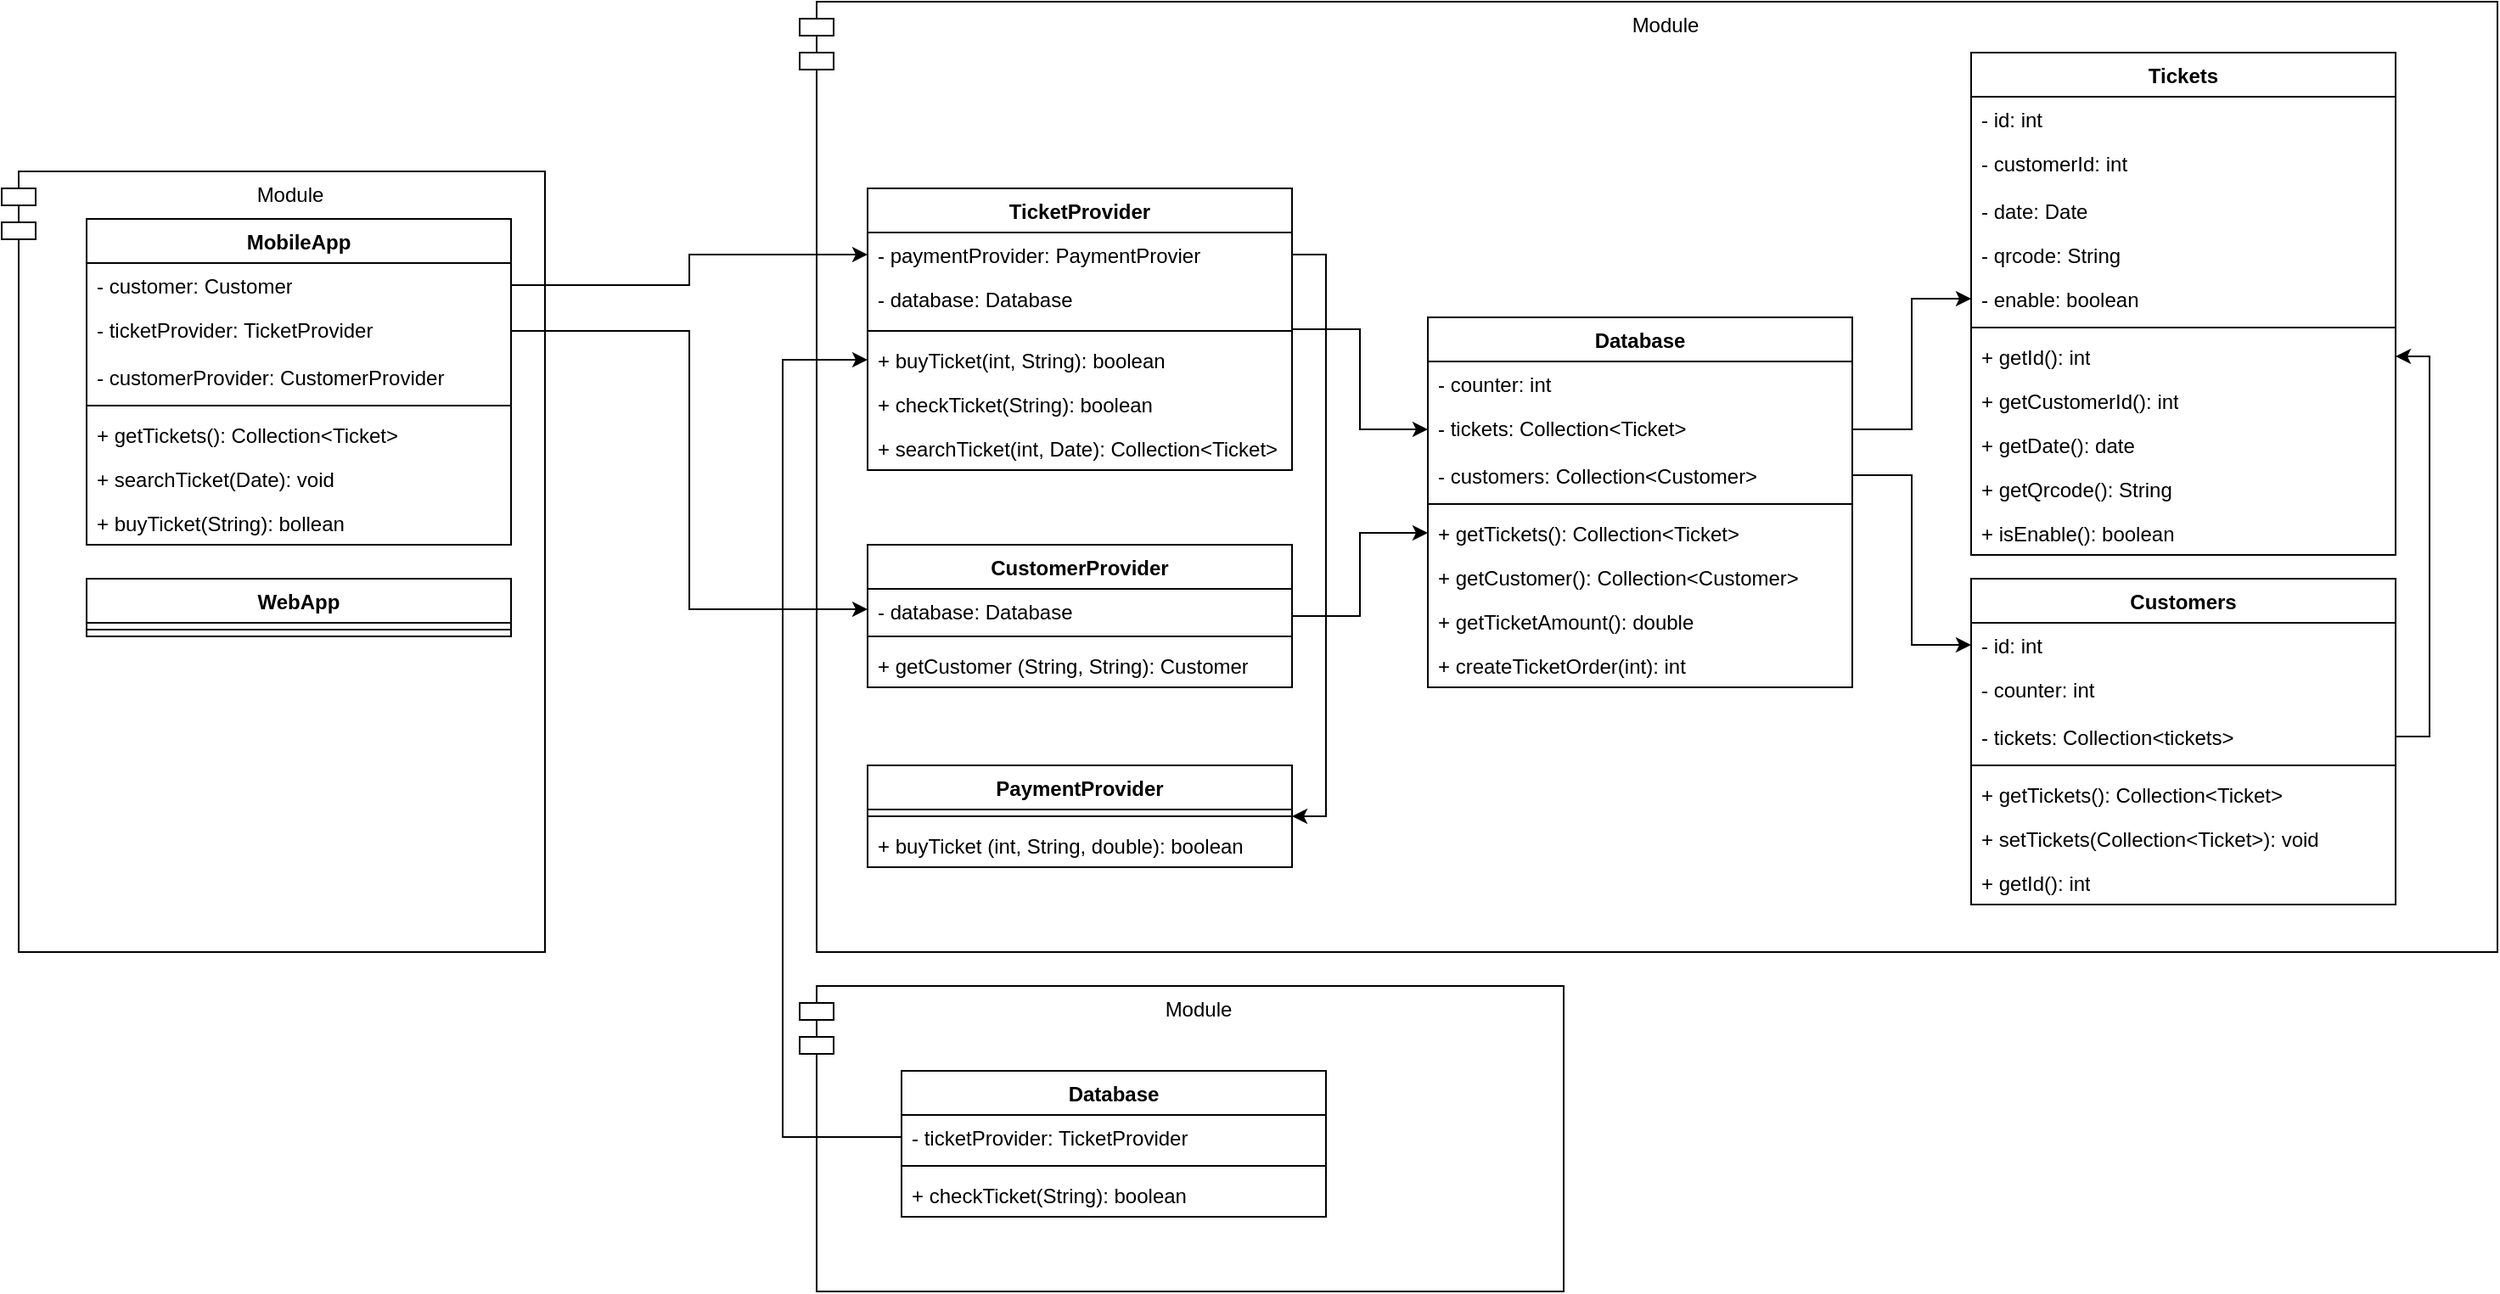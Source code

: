 <mxfile version="24.7.5">
  <diagram name="Страница — 1" id="zqIkVAcDakqeTEc9DJLS">
    <mxGraphModel dx="1540" dy="1937" grid="1" gridSize="10" guides="1" tooltips="1" connect="1" arrows="1" fold="1" page="1" pageScale="1" pageWidth="827" pageHeight="1169" math="0" shadow="0">
      <root>
        <mxCell id="0" />
        <mxCell id="1" parent="0" />
        <mxCell id="T_Wbyqtyos_EMi7U9pQF-1" value="Module" style="shape=module;align=left;spacingLeft=20;align=center;verticalAlign=top;whiteSpace=wrap;html=1;" vertex="1" parent="1">
          <mxGeometry x="510" y="-40" width="1000" height="560" as="geometry" />
        </mxCell>
        <mxCell id="T_Wbyqtyos_EMi7U9pQF-36" style="edgeStyle=orthogonalEdgeStyle;rounded=0;orthogonalLoop=1;jettySize=auto;html=1;entryX=0;entryY=0.5;entryDx=0;entryDy=0;" edge="1" parent="1" source="T_Wbyqtyos_EMi7U9pQF-6" target="T_Wbyqtyos_EMi7U9pQF-26">
          <mxGeometry relative="1" as="geometry" />
        </mxCell>
        <mxCell id="T_Wbyqtyos_EMi7U9pQF-6" value="TicketProvider" style="swimlane;fontStyle=1;align=center;verticalAlign=top;childLayout=stackLayout;horizontal=1;startSize=26;horizontalStack=0;resizeParent=1;resizeParentMax=0;resizeLast=0;collapsible=1;marginBottom=0;whiteSpace=wrap;html=1;" vertex="1" parent="1">
          <mxGeometry x="550" y="70" width="250" height="166" as="geometry" />
        </mxCell>
        <mxCell id="T_Wbyqtyos_EMi7U9pQF-10" value="- paymentProvider: PaymentProvier" style="text;strokeColor=none;fillColor=none;align=left;verticalAlign=top;spacingLeft=4;spacingRight=4;overflow=hidden;rotatable=0;points=[[0,0.5],[1,0.5]];portConstraint=eastwest;whiteSpace=wrap;html=1;" vertex="1" parent="T_Wbyqtyos_EMi7U9pQF-6">
          <mxGeometry y="26" width="250" height="26" as="geometry" />
        </mxCell>
        <mxCell id="T_Wbyqtyos_EMi7U9pQF-7" value="- database: Database" style="text;strokeColor=none;fillColor=none;align=left;verticalAlign=top;spacingLeft=4;spacingRight=4;overflow=hidden;rotatable=0;points=[[0,0.5],[1,0.5]];portConstraint=eastwest;whiteSpace=wrap;html=1;" vertex="1" parent="T_Wbyqtyos_EMi7U9pQF-6">
          <mxGeometry y="52" width="250" height="28" as="geometry" />
        </mxCell>
        <mxCell id="T_Wbyqtyos_EMi7U9pQF-8" value="" style="line;strokeWidth=1;fillColor=none;align=left;verticalAlign=middle;spacingTop=-1;spacingLeft=3;spacingRight=3;rotatable=0;labelPosition=right;points=[];portConstraint=eastwest;strokeColor=inherit;" vertex="1" parent="T_Wbyqtyos_EMi7U9pQF-6">
          <mxGeometry y="80" width="250" height="8" as="geometry" />
        </mxCell>
        <mxCell id="T_Wbyqtyos_EMi7U9pQF-12" value="+ buyTicket(int, String): boolean" style="text;strokeColor=none;fillColor=none;align=left;verticalAlign=top;spacingLeft=4;spacingRight=4;overflow=hidden;rotatable=0;points=[[0,0.5],[1,0.5]];portConstraint=eastwest;whiteSpace=wrap;html=1;" vertex="1" parent="T_Wbyqtyos_EMi7U9pQF-6">
          <mxGeometry y="88" width="250" height="26" as="geometry" />
        </mxCell>
        <mxCell id="T_Wbyqtyos_EMi7U9pQF-11" value="+ checkTicket(String): boolean" style="text;strokeColor=none;fillColor=none;align=left;verticalAlign=top;spacingLeft=4;spacingRight=4;overflow=hidden;rotatable=0;points=[[0,0.5],[1,0.5]];portConstraint=eastwest;whiteSpace=wrap;html=1;" vertex="1" parent="T_Wbyqtyos_EMi7U9pQF-6">
          <mxGeometry y="114" width="250" height="26" as="geometry" />
        </mxCell>
        <mxCell id="T_Wbyqtyos_EMi7U9pQF-9" value="+ searchTicket(int, Date): Collection&amp;lt;Ticket&amp;gt;" style="text;strokeColor=none;fillColor=none;align=left;verticalAlign=top;spacingLeft=4;spacingRight=4;overflow=hidden;rotatable=0;points=[[0,0.5],[1,0.5]];portConstraint=eastwest;whiteSpace=wrap;html=1;" vertex="1" parent="T_Wbyqtyos_EMi7U9pQF-6">
          <mxGeometry y="140" width="250" height="26" as="geometry" />
        </mxCell>
        <mxCell id="T_Wbyqtyos_EMi7U9pQF-37" style="edgeStyle=orthogonalEdgeStyle;rounded=0;orthogonalLoop=1;jettySize=auto;html=1;entryX=0;entryY=0.5;entryDx=0;entryDy=0;" edge="1" parent="1" source="T_Wbyqtyos_EMi7U9pQF-13" target="T_Wbyqtyos_EMi7U9pQF-28">
          <mxGeometry relative="1" as="geometry" />
        </mxCell>
        <mxCell id="T_Wbyqtyos_EMi7U9pQF-13" value="CustomerProvider" style="swimlane;fontStyle=1;align=center;verticalAlign=top;childLayout=stackLayout;horizontal=1;startSize=26;horizontalStack=0;resizeParent=1;resizeParentMax=0;resizeLast=0;collapsible=1;marginBottom=0;whiteSpace=wrap;html=1;" vertex="1" parent="1">
          <mxGeometry x="550" y="280" width="250" height="84" as="geometry" />
        </mxCell>
        <mxCell id="T_Wbyqtyos_EMi7U9pQF-15" value="- database: Database" style="text;strokeColor=none;fillColor=none;align=left;verticalAlign=top;spacingLeft=4;spacingRight=4;overflow=hidden;rotatable=0;points=[[0,0.5],[1,0.5]];portConstraint=eastwest;whiteSpace=wrap;html=1;" vertex="1" parent="T_Wbyqtyos_EMi7U9pQF-13">
          <mxGeometry y="26" width="250" height="24" as="geometry" />
        </mxCell>
        <mxCell id="T_Wbyqtyos_EMi7U9pQF-16" value="" style="line;strokeWidth=1;fillColor=none;align=left;verticalAlign=middle;spacingTop=-1;spacingLeft=3;spacingRight=3;rotatable=0;labelPosition=right;points=[];portConstraint=eastwest;strokeColor=inherit;" vertex="1" parent="T_Wbyqtyos_EMi7U9pQF-13">
          <mxGeometry y="50" width="250" height="8" as="geometry" />
        </mxCell>
        <mxCell id="T_Wbyqtyos_EMi7U9pQF-17" value="+ getCustomer (String, String): Customer" style="text;strokeColor=none;fillColor=none;align=left;verticalAlign=top;spacingLeft=4;spacingRight=4;overflow=hidden;rotatable=0;points=[[0,0.5],[1,0.5]];portConstraint=eastwest;whiteSpace=wrap;html=1;" vertex="1" parent="T_Wbyqtyos_EMi7U9pQF-13">
          <mxGeometry y="58" width="250" height="26" as="geometry" />
        </mxCell>
        <mxCell id="T_Wbyqtyos_EMi7U9pQF-20" value="PaymentProvider" style="swimlane;fontStyle=1;align=center;verticalAlign=top;childLayout=stackLayout;horizontal=1;startSize=26;horizontalStack=0;resizeParent=1;resizeParentMax=0;resizeLast=0;collapsible=1;marginBottom=0;whiteSpace=wrap;html=1;" vertex="1" parent="1">
          <mxGeometry x="550" y="410" width="250" height="60" as="geometry" />
        </mxCell>
        <mxCell id="T_Wbyqtyos_EMi7U9pQF-22" value="" style="line;strokeWidth=1;fillColor=none;align=left;verticalAlign=middle;spacingTop=-1;spacingLeft=3;spacingRight=3;rotatable=0;labelPosition=right;points=[];portConstraint=eastwest;strokeColor=inherit;" vertex="1" parent="T_Wbyqtyos_EMi7U9pQF-20">
          <mxGeometry y="26" width="250" height="8" as="geometry" />
        </mxCell>
        <mxCell id="T_Wbyqtyos_EMi7U9pQF-23" value="+ buyTicket (int, String, double): boolean" style="text;strokeColor=none;fillColor=none;align=left;verticalAlign=top;spacingLeft=4;spacingRight=4;overflow=hidden;rotatable=0;points=[[0,0.5],[1,0.5]];portConstraint=eastwest;whiteSpace=wrap;html=1;" vertex="1" parent="T_Wbyqtyos_EMi7U9pQF-20">
          <mxGeometry y="34" width="250" height="26" as="geometry" />
        </mxCell>
        <mxCell id="T_Wbyqtyos_EMi7U9pQF-24" value="Database" style="swimlane;fontStyle=1;align=center;verticalAlign=top;childLayout=stackLayout;horizontal=1;startSize=26;horizontalStack=0;resizeParent=1;resizeParentMax=0;resizeLast=0;collapsible=1;marginBottom=0;whiteSpace=wrap;html=1;" vertex="1" parent="1">
          <mxGeometry x="880" y="146" width="250" height="218" as="geometry" />
        </mxCell>
        <mxCell id="T_Wbyqtyos_EMi7U9pQF-25" value="- counter: int" style="text;strokeColor=none;fillColor=none;align=left;verticalAlign=top;spacingLeft=4;spacingRight=4;overflow=hidden;rotatable=0;points=[[0,0.5],[1,0.5]];portConstraint=eastwest;whiteSpace=wrap;html=1;" vertex="1" parent="T_Wbyqtyos_EMi7U9pQF-24">
          <mxGeometry y="26" width="250" height="26" as="geometry" />
        </mxCell>
        <mxCell id="T_Wbyqtyos_EMi7U9pQF-26" value="- tickets: Collection&amp;lt;Ticket&amp;gt;" style="text;strokeColor=none;fillColor=none;align=left;verticalAlign=top;spacingLeft=4;spacingRight=4;overflow=hidden;rotatable=0;points=[[0,0.5],[1,0.5]];portConstraint=eastwest;whiteSpace=wrap;html=1;" vertex="1" parent="T_Wbyqtyos_EMi7U9pQF-24">
          <mxGeometry y="52" width="250" height="28" as="geometry" />
        </mxCell>
        <mxCell id="T_Wbyqtyos_EMi7U9pQF-32" value="- customers: Collection&amp;lt;Customer&amp;gt;" style="text;strokeColor=none;fillColor=none;align=left;verticalAlign=top;spacingLeft=4;spacingRight=4;overflow=hidden;rotatable=0;points=[[0,0.5],[1,0.5]];portConstraint=eastwest;whiteSpace=wrap;html=1;" vertex="1" parent="T_Wbyqtyos_EMi7U9pQF-24">
          <mxGeometry y="80" width="250" height="26" as="geometry" />
        </mxCell>
        <mxCell id="T_Wbyqtyos_EMi7U9pQF-27" value="" style="line;strokeWidth=1;fillColor=none;align=left;verticalAlign=middle;spacingTop=-1;spacingLeft=3;spacingRight=3;rotatable=0;labelPosition=right;points=[];portConstraint=eastwest;strokeColor=inherit;" vertex="1" parent="T_Wbyqtyos_EMi7U9pQF-24">
          <mxGeometry y="106" width="250" height="8" as="geometry" />
        </mxCell>
        <mxCell id="T_Wbyqtyos_EMi7U9pQF-28" value="+ getTickets(): Collection&amp;lt;Ticket&amp;gt;" style="text;strokeColor=none;fillColor=none;align=left;verticalAlign=top;spacingLeft=4;spacingRight=4;overflow=hidden;rotatable=0;points=[[0,0.5],[1,0.5]];portConstraint=eastwest;whiteSpace=wrap;html=1;" vertex="1" parent="T_Wbyqtyos_EMi7U9pQF-24">
          <mxGeometry y="114" width="250" height="26" as="geometry" />
        </mxCell>
        <mxCell id="T_Wbyqtyos_EMi7U9pQF-29" value="+ getCustomer(): Collection&amp;lt;Customer&amp;gt;" style="text;strokeColor=none;fillColor=none;align=left;verticalAlign=top;spacingLeft=4;spacingRight=4;overflow=hidden;rotatable=0;points=[[0,0.5],[1,0.5]];portConstraint=eastwest;whiteSpace=wrap;html=1;" vertex="1" parent="T_Wbyqtyos_EMi7U9pQF-24">
          <mxGeometry y="140" width="250" height="26" as="geometry" />
        </mxCell>
        <mxCell id="T_Wbyqtyos_EMi7U9pQF-30" value="+ getTicketAmount(): double" style="text;strokeColor=none;fillColor=none;align=left;verticalAlign=top;spacingLeft=4;spacingRight=4;overflow=hidden;rotatable=0;points=[[0,0.5],[1,0.5]];portConstraint=eastwest;whiteSpace=wrap;html=1;" vertex="1" parent="T_Wbyqtyos_EMi7U9pQF-24">
          <mxGeometry y="166" width="250" height="26" as="geometry" />
        </mxCell>
        <mxCell id="T_Wbyqtyos_EMi7U9pQF-33" value="+ createTicketOrder(int): int" style="text;strokeColor=none;fillColor=none;align=left;verticalAlign=top;spacingLeft=4;spacingRight=4;overflow=hidden;rotatable=0;points=[[0,0.5],[1,0.5]];portConstraint=eastwest;whiteSpace=wrap;html=1;" vertex="1" parent="T_Wbyqtyos_EMi7U9pQF-24">
          <mxGeometry y="192" width="250" height="26" as="geometry" />
        </mxCell>
        <mxCell id="T_Wbyqtyos_EMi7U9pQF-40" style="edgeStyle=orthogonalEdgeStyle;rounded=0;orthogonalLoop=1;jettySize=auto;html=1;exitX=1;exitY=0.5;exitDx=0;exitDy=0;entryX=1;entryY=0.5;entryDx=0;entryDy=0;" edge="1" parent="1" source="T_Wbyqtyos_EMi7U9pQF-10" target="T_Wbyqtyos_EMi7U9pQF-20">
          <mxGeometry relative="1" as="geometry" />
        </mxCell>
        <mxCell id="T_Wbyqtyos_EMi7U9pQF-51" value="Module" style="shape=module;align=left;spacingLeft=20;align=center;verticalAlign=top;whiteSpace=wrap;html=1;" vertex="1" parent="1">
          <mxGeometry x="510" y="540" width="450" height="180" as="geometry" />
        </mxCell>
        <mxCell id="T_Wbyqtyos_EMi7U9pQF-52" value="Database" style="swimlane;fontStyle=1;align=center;verticalAlign=top;childLayout=stackLayout;horizontal=1;startSize=26;horizontalStack=0;resizeParent=1;resizeParentMax=0;resizeLast=0;collapsible=1;marginBottom=0;whiteSpace=wrap;html=1;" vertex="1" parent="1">
          <mxGeometry x="570" y="590" width="250" height="86" as="geometry" />
        </mxCell>
        <mxCell id="T_Wbyqtyos_EMi7U9pQF-53" value="- ticketProvider: TicketProvider" style="text;strokeColor=none;fillColor=none;align=left;verticalAlign=top;spacingLeft=4;spacingRight=4;overflow=hidden;rotatable=0;points=[[0,0.5],[1,0.5]];portConstraint=eastwest;whiteSpace=wrap;html=1;" vertex="1" parent="T_Wbyqtyos_EMi7U9pQF-52">
          <mxGeometry y="26" width="250" height="26" as="geometry" />
        </mxCell>
        <mxCell id="T_Wbyqtyos_EMi7U9pQF-56" value="" style="line;strokeWidth=1;fillColor=none;align=left;verticalAlign=middle;spacingTop=-1;spacingLeft=3;spacingRight=3;rotatable=0;labelPosition=right;points=[];portConstraint=eastwest;strokeColor=inherit;" vertex="1" parent="T_Wbyqtyos_EMi7U9pQF-52">
          <mxGeometry y="52" width="250" height="8" as="geometry" />
        </mxCell>
        <mxCell id="T_Wbyqtyos_EMi7U9pQF-57" value="+ checkTicket(String): boolean" style="text;strokeColor=none;fillColor=none;align=left;verticalAlign=top;spacingLeft=4;spacingRight=4;overflow=hidden;rotatable=0;points=[[0,0.5],[1,0.5]];portConstraint=eastwest;whiteSpace=wrap;html=1;" vertex="1" parent="T_Wbyqtyos_EMi7U9pQF-52">
          <mxGeometry y="60" width="250" height="26" as="geometry" />
        </mxCell>
        <mxCell id="T_Wbyqtyos_EMi7U9pQF-61" style="edgeStyle=orthogonalEdgeStyle;rounded=0;orthogonalLoop=1;jettySize=auto;html=1;exitX=0;exitY=0.5;exitDx=0;exitDy=0;entryX=0;entryY=0.5;entryDx=0;entryDy=0;" edge="1" parent="1" source="T_Wbyqtyos_EMi7U9pQF-53" target="T_Wbyqtyos_EMi7U9pQF-12">
          <mxGeometry relative="1" as="geometry">
            <Array as="points">
              <mxPoint x="500" y="629" />
              <mxPoint x="500" y="171" />
            </Array>
          </mxGeometry>
        </mxCell>
        <mxCell id="T_Wbyqtyos_EMi7U9pQF-62" value="Module" style="shape=module;align=left;spacingLeft=20;align=center;verticalAlign=top;whiteSpace=wrap;html=1;" vertex="1" parent="1">
          <mxGeometry x="40" y="60" width="320" height="460" as="geometry" />
        </mxCell>
        <mxCell id="T_Wbyqtyos_EMi7U9pQF-63" value="MobileApp" style="swimlane;fontStyle=1;align=center;verticalAlign=top;childLayout=stackLayout;horizontal=1;startSize=26;horizontalStack=0;resizeParent=1;resizeParentMax=0;resizeLast=0;collapsible=1;marginBottom=0;whiteSpace=wrap;html=1;" vertex="1" parent="1">
          <mxGeometry x="90" y="88" width="250" height="192" as="geometry" />
        </mxCell>
        <mxCell id="T_Wbyqtyos_EMi7U9pQF-64" value="- customer: Customer" style="text;strokeColor=none;fillColor=none;align=left;verticalAlign=top;spacingLeft=4;spacingRight=4;overflow=hidden;rotatable=0;points=[[0,0.5],[1,0.5]];portConstraint=eastwest;whiteSpace=wrap;html=1;" vertex="1" parent="T_Wbyqtyos_EMi7U9pQF-63">
          <mxGeometry y="26" width="250" height="26" as="geometry" />
        </mxCell>
        <mxCell id="T_Wbyqtyos_EMi7U9pQF-65" value="- ticketProvider: TicketProvider" style="text;strokeColor=none;fillColor=none;align=left;verticalAlign=top;spacingLeft=4;spacingRight=4;overflow=hidden;rotatable=0;points=[[0,0.5],[1,0.5]];portConstraint=eastwest;whiteSpace=wrap;html=1;" vertex="1" parent="T_Wbyqtyos_EMi7U9pQF-63">
          <mxGeometry y="52" width="250" height="28" as="geometry" />
        </mxCell>
        <mxCell id="T_Wbyqtyos_EMi7U9pQF-66" value="- customerProvider: CustomerProvider" style="text;strokeColor=none;fillColor=none;align=left;verticalAlign=top;spacingLeft=4;spacingRight=4;overflow=hidden;rotatable=0;points=[[0,0.5],[1,0.5]];portConstraint=eastwest;whiteSpace=wrap;html=1;" vertex="1" parent="T_Wbyqtyos_EMi7U9pQF-63">
          <mxGeometry y="80" width="250" height="26" as="geometry" />
        </mxCell>
        <mxCell id="T_Wbyqtyos_EMi7U9pQF-67" value="" style="line;strokeWidth=1;fillColor=none;align=left;verticalAlign=middle;spacingTop=-1;spacingLeft=3;spacingRight=3;rotatable=0;labelPosition=right;points=[];portConstraint=eastwest;strokeColor=inherit;" vertex="1" parent="T_Wbyqtyos_EMi7U9pQF-63">
          <mxGeometry y="106" width="250" height="8" as="geometry" />
        </mxCell>
        <mxCell id="T_Wbyqtyos_EMi7U9pQF-68" value="+ getTickets(): Collection&amp;lt;Ticket&amp;gt;" style="text;strokeColor=none;fillColor=none;align=left;verticalAlign=top;spacingLeft=4;spacingRight=4;overflow=hidden;rotatable=0;points=[[0,0.5],[1,0.5]];portConstraint=eastwest;whiteSpace=wrap;html=1;" vertex="1" parent="T_Wbyqtyos_EMi7U9pQF-63">
          <mxGeometry y="114" width="250" height="26" as="geometry" />
        </mxCell>
        <mxCell id="T_Wbyqtyos_EMi7U9pQF-69" value="+ searchTicket(Date): void" style="text;strokeColor=none;fillColor=none;align=left;verticalAlign=top;spacingLeft=4;spacingRight=4;overflow=hidden;rotatable=0;points=[[0,0.5],[1,0.5]];portConstraint=eastwest;whiteSpace=wrap;html=1;" vertex="1" parent="T_Wbyqtyos_EMi7U9pQF-63">
          <mxGeometry y="140" width="250" height="26" as="geometry" />
        </mxCell>
        <mxCell id="T_Wbyqtyos_EMi7U9pQF-70" value="+ buyTicket(String): bollean" style="text;strokeColor=none;fillColor=none;align=left;verticalAlign=top;spacingLeft=4;spacingRight=4;overflow=hidden;rotatable=0;points=[[0,0.5],[1,0.5]];portConstraint=eastwest;whiteSpace=wrap;html=1;" vertex="1" parent="T_Wbyqtyos_EMi7U9pQF-63">
          <mxGeometry y="166" width="250" height="26" as="geometry" />
        </mxCell>
        <mxCell id="T_Wbyqtyos_EMi7U9pQF-71" style="edgeStyle=orthogonalEdgeStyle;rounded=0;orthogonalLoop=1;jettySize=auto;html=1;exitX=1;exitY=0.5;exitDx=0;exitDy=0;entryX=0;entryY=0.5;entryDx=0;entryDy=0;" edge="1" parent="1" source="T_Wbyqtyos_EMi7U9pQF-64" target="T_Wbyqtyos_EMi7U9pQF-10">
          <mxGeometry relative="1" as="geometry" />
        </mxCell>
        <mxCell id="T_Wbyqtyos_EMi7U9pQF-72" style="edgeStyle=orthogonalEdgeStyle;rounded=0;orthogonalLoop=1;jettySize=auto;html=1;exitX=1;exitY=0.5;exitDx=0;exitDy=0;entryX=0;entryY=0.5;entryDx=0;entryDy=0;" edge="1" parent="1" source="T_Wbyqtyos_EMi7U9pQF-65" target="T_Wbyqtyos_EMi7U9pQF-15">
          <mxGeometry relative="1" as="geometry" />
        </mxCell>
        <mxCell id="T_Wbyqtyos_EMi7U9pQF-73" value="Tickets" style="swimlane;fontStyle=1;align=center;verticalAlign=top;childLayout=stackLayout;horizontal=1;startSize=26;horizontalStack=0;resizeParent=1;resizeParentMax=0;resizeLast=0;collapsible=1;marginBottom=0;whiteSpace=wrap;html=1;" vertex="1" parent="1">
          <mxGeometry x="1200" y="-10" width="250" height="296" as="geometry" />
        </mxCell>
        <mxCell id="T_Wbyqtyos_EMi7U9pQF-74" value="- id: int" style="text;strokeColor=none;fillColor=none;align=left;verticalAlign=top;spacingLeft=4;spacingRight=4;overflow=hidden;rotatable=0;points=[[0,0.5],[1,0.5]];portConstraint=eastwest;whiteSpace=wrap;html=1;" vertex="1" parent="T_Wbyqtyos_EMi7U9pQF-73">
          <mxGeometry y="26" width="250" height="26" as="geometry" />
        </mxCell>
        <mxCell id="T_Wbyqtyos_EMi7U9pQF-75" value="- customerId: int" style="text;strokeColor=none;fillColor=none;align=left;verticalAlign=top;spacingLeft=4;spacingRight=4;overflow=hidden;rotatable=0;points=[[0,0.5],[1,0.5]];portConstraint=eastwest;whiteSpace=wrap;html=1;" vertex="1" parent="T_Wbyqtyos_EMi7U9pQF-73">
          <mxGeometry y="52" width="250" height="28" as="geometry" />
        </mxCell>
        <mxCell id="T_Wbyqtyos_EMi7U9pQF-76" value="- date: Date" style="text;strokeColor=none;fillColor=none;align=left;verticalAlign=top;spacingLeft=4;spacingRight=4;overflow=hidden;rotatable=0;points=[[0,0.5],[1,0.5]];portConstraint=eastwest;whiteSpace=wrap;html=1;" vertex="1" parent="T_Wbyqtyos_EMi7U9pQF-73">
          <mxGeometry y="80" width="250" height="26" as="geometry" />
        </mxCell>
        <mxCell id="T_Wbyqtyos_EMi7U9pQF-93" value="- qrcode: String" style="text;strokeColor=none;fillColor=none;align=left;verticalAlign=top;spacingLeft=4;spacingRight=4;overflow=hidden;rotatable=0;points=[[0,0.5],[1,0.5]];portConstraint=eastwest;whiteSpace=wrap;html=1;" vertex="1" parent="T_Wbyqtyos_EMi7U9pQF-73">
          <mxGeometry y="106" width="250" height="26" as="geometry" />
        </mxCell>
        <mxCell id="T_Wbyqtyos_EMi7U9pQF-92" value="- enable: boolean" style="text;strokeColor=none;fillColor=none;align=left;verticalAlign=top;spacingLeft=4;spacingRight=4;overflow=hidden;rotatable=0;points=[[0,0.5],[1,0.5]];portConstraint=eastwest;whiteSpace=wrap;html=1;" vertex="1" parent="T_Wbyqtyos_EMi7U9pQF-73">
          <mxGeometry y="132" width="250" height="26" as="geometry" />
        </mxCell>
        <mxCell id="T_Wbyqtyos_EMi7U9pQF-77" value="" style="line;strokeWidth=1;fillColor=none;align=left;verticalAlign=middle;spacingTop=-1;spacingLeft=3;spacingRight=3;rotatable=0;labelPosition=right;points=[];portConstraint=eastwest;strokeColor=inherit;" vertex="1" parent="T_Wbyqtyos_EMi7U9pQF-73">
          <mxGeometry y="158" width="250" height="8" as="geometry" />
        </mxCell>
        <mxCell id="T_Wbyqtyos_EMi7U9pQF-78" value="+ getId(): int" style="text;strokeColor=none;fillColor=none;align=left;verticalAlign=top;spacingLeft=4;spacingRight=4;overflow=hidden;rotatable=0;points=[[0,0.5],[1,0.5]];portConstraint=eastwest;whiteSpace=wrap;html=1;" vertex="1" parent="T_Wbyqtyos_EMi7U9pQF-73">
          <mxGeometry y="166" width="250" height="26" as="geometry" />
        </mxCell>
        <mxCell id="T_Wbyqtyos_EMi7U9pQF-79" value="+ getCustomerId(): int" style="text;strokeColor=none;fillColor=none;align=left;verticalAlign=top;spacingLeft=4;spacingRight=4;overflow=hidden;rotatable=0;points=[[0,0.5],[1,0.5]];portConstraint=eastwest;whiteSpace=wrap;html=1;" vertex="1" parent="T_Wbyqtyos_EMi7U9pQF-73">
          <mxGeometry y="192" width="250" height="26" as="geometry" />
        </mxCell>
        <mxCell id="T_Wbyqtyos_EMi7U9pQF-80" value="+ getDate(): date" style="text;strokeColor=none;fillColor=none;align=left;verticalAlign=top;spacingLeft=4;spacingRight=4;overflow=hidden;rotatable=0;points=[[0,0.5],[1,0.5]];portConstraint=eastwest;whiteSpace=wrap;html=1;" vertex="1" parent="T_Wbyqtyos_EMi7U9pQF-73">
          <mxGeometry y="218" width="250" height="26" as="geometry" />
        </mxCell>
        <mxCell id="T_Wbyqtyos_EMi7U9pQF-81" value="+ getQrcode(): String" style="text;strokeColor=none;fillColor=none;align=left;verticalAlign=top;spacingLeft=4;spacingRight=4;overflow=hidden;rotatable=0;points=[[0,0.5],[1,0.5]];portConstraint=eastwest;whiteSpace=wrap;html=1;" vertex="1" parent="T_Wbyqtyos_EMi7U9pQF-73">
          <mxGeometry y="244" width="250" height="26" as="geometry" />
        </mxCell>
        <mxCell id="T_Wbyqtyos_EMi7U9pQF-94" value="+ isEnable(): boolean" style="text;strokeColor=none;fillColor=none;align=left;verticalAlign=top;spacingLeft=4;spacingRight=4;overflow=hidden;rotatable=0;points=[[0,0.5],[1,0.5]];portConstraint=eastwest;whiteSpace=wrap;html=1;" vertex="1" parent="T_Wbyqtyos_EMi7U9pQF-73">
          <mxGeometry y="270" width="250" height="26" as="geometry" />
        </mxCell>
        <mxCell id="T_Wbyqtyos_EMi7U9pQF-82" value="Customers" style="swimlane;fontStyle=1;align=center;verticalAlign=top;childLayout=stackLayout;horizontal=1;startSize=26;horizontalStack=0;resizeParent=1;resizeParentMax=0;resizeLast=0;collapsible=1;marginBottom=0;whiteSpace=wrap;html=1;" vertex="1" parent="1">
          <mxGeometry x="1200" y="300" width="250" height="192" as="geometry" />
        </mxCell>
        <mxCell id="T_Wbyqtyos_EMi7U9pQF-83" value="- id: int" style="text;strokeColor=none;fillColor=none;align=left;verticalAlign=top;spacingLeft=4;spacingRight=4;overflow=hidden;rotatable=0;points=[[0,0.5],[1,0.5]];portConstraint=eastwest;whiteSpace=wrap;html=1;" vertex="1" parent="T_Wbyqtyos_EMi7U9pQF-82">
          <mxGeometry y="26" width="250" height="26" as="geometry" />
        </mxCell>
        <mxCell id="T_Wbyqtyos_EMi7U9pQF-84" value="- counter: int" style="text;strokeColor=none;fillColor=none;align=left;verticalAlign=top;spacingLeft=4;spacingRight=4;overflow=hidden;rotatable=0;points=[[0,0.5],[1,0.5]];portConstraint=eastwest;whiteSpace=wrap;html=1;" vertex="1" parent="T_Wbyqtyos_EMi7U9pQF-82">
          <mxGeometry y="52" width="250" height="28" as="geometry" />
        </mxCell>
        <mxCell id="T_Wbyqtyos_EMi7U9pQF-85" value="- tickets: Collection&amp;lt;tickets&amp;gt;" style="text;strokeColor=none;fillColor=none;align=left;verticalAlign=top;spacingLeft=4;spacingRight=4;overflow=hidden;rotatable=0;points=[[0,0.5],[1,0.5]];portConstraint=eastwest;whiteSpace=wrap;html=1;" vertex="1" parent="T_Wbyqtyos_EMi7U9pQF-82">
          <mxGeometry y="80" width="250" height="26" as="geometry" />
        </mxCell>
        <mxCell id="T_Wbyqtyos_EMi7U9pQF-86" value="" style="line;strokeWidth=1;fillColor=none;align=left;verticalAlign=middle;spacingTop=-1;spacingLeft=3;spacingRight=3;rotatable=0;labelPosition=right;points=[];portConstraint=eastwest;strokeColor=inherit;" vertex="1" parent="T_Wbyqtyos_EMi7U9pQF-82">
          <mxGeometry y="106" width="250" height="8" as="geometry" />
        </mxCell>
        <mxCell id="T_Wbyqtyos_EMi7U9pQF-87" value="+ getTickets(): Collection&amp;lt;Ticket&amp;gt;" style="text;strokeColor=none;fillColor=none;align=left;verticalAlign=top;spacingLeft=4;spacingRight=4;overflow=hidden;rotatable=0;points=[[0,0.5],[1,0.5]];portConstraint=eastwest;whiteSpace=wrap;html=1;" vertex="1" parent="T_Wbyqtyos_EMi7U9pQF-82">
          <mxGeometry y="114" width="250" height="26" as="geometry" />
        </mxCell>
        <mxCell id="T_Wbyqtyos_EMi7U9pQF-88" value="+ setTickets(Collection&amp;lt;Ticket&amp;gt;): void&amp;nbsp;" style="text;strokeColor=none;fillColor=none;align=left;verticalAlign=top;spacingLeft=4;spacingRight=4;overflow=hidden;rotatable=0;points=[[0,0.5],[1,0.5]];portConstraint=eastwest;whiteSpace=wrap;html=1;" vertex="1" parent="T_Wbyqtyos_EMi7U9pQF-82">
          <mxGeometry y="140" width="250" height="26" as="geometry" />
        </mxCell>
        <mxCell id="T_Wbyqtyos_EMi7U9pQF-89" value="+ getId(): int" style="text;strokeColor=none;fillColor=none;align=left;verticalAlign=top;spacingLeft=4;spacingRight=4;overflow=hidden;rotatable=0;points=[[0,0.5],[1,0.5]];portConstraint=eastwest;whiteSpace=wrap;html=1;" vertex="1" parent="T_Wbyqtyos_EMi7U9pQF-82">
          <mxGeometry y="166" width="250" height="26" as="geometry" />
        </mxCell>
        <mxCell id="T_Wbyqtyos_EMi7U9pQF-91" style="edgeStyle=orthogonalEdgeStyle;rounded=0;orthogonalLoop=1;jettySize=auto;html=1;exitX=1;exitY=0.5;exitDx=0;exitDy=0;entryX=1;entryY=0.5;entryDx=0;entryDy=0;" edge="1" parent="1" source="T_Wbyqtyos_EMi7U9pQF-85" target="T_Wbyqtyos_EMi7U9pQF-78">
          <mxGeometry relative="1" as="geometry" />
        </mxCell>
        <mxCell id="T_Wbyqtyos_EMi7U9pQF-95" style="edgeStyle=orthogonalEdgeStyle;rounded=0;orthogonalLoop=1;jettySize=auto;html=1;exitX=1;exitY=0.5;exitDx=0;exitDy=0;entryX=0;entryY=0.5;entryDx=0;entryDy=0;" edge="1" parent="1" source="T_Wbyqtyos_EMi7U9pQF-26" target="T_Wbyqtyos_EMi7U9pQF-92">
          <mxGeometry relative="1" as="geometry" />
        </mxCell>
        <mxCell id="T_Wbyqtyos_EMi7U9pQF-96" style="edgeStyle=orthogonalEdgeStyle;rounded=0;orthogonalLoop=1;jettySize=auto;html=1;exitX=1;exitY=0.5;exitDx=0;exitDy=0;entryX=0;entryY=0.5;entryDx=0;entryDy=0;" edge="1" parent="1" source="T_Wbyqtyos_EMi7U9pQF-32" target="T_Wbyqtyos_EMi7U9pQF-83">
          <mxGeometry relative="1" as="geometry" />
        </mxCell>
        <mxCell id="T_Wbyqtyos_EMi7U9pQF-97" value="WebApp" style="swimlane;fontStyle=1;align=center;verticalAlign=top;childLayout=stackLayout;horizontal=1;startSize=26;horizontalStack=0;resizeParent=1;resizeParentMax=0;resizeLast=0;collapsible=1;marginBottom=0;whiteSpace=wrap;html=1;" vertex="1" parent="1">
          <mxGeometry x="90" y="300" width="250" height="34" as="geometry" />
        </mxCell>
        <mxCell id="T_Wbyqtyos_EMi7U9pQF-101" value="" style="line;strokeWidth=1;fillColor=none;align=left;verticalAlign=middle;spacingTop=-1;spacingLeft=3;spacingRight=3;rotatable=0;labelPosition=right;points=[];portConstraint=eastwest;strokeColor=inherit;" vertex="1" parent="T_Wbyqtyos_EMi7U9pQF-97">
          <mxGeometry y="26" width="250" height="8" as="geometry" />
        </mxCell>
      </root>
    </mxGraphModel>
  </diagram>
</mxfile>

